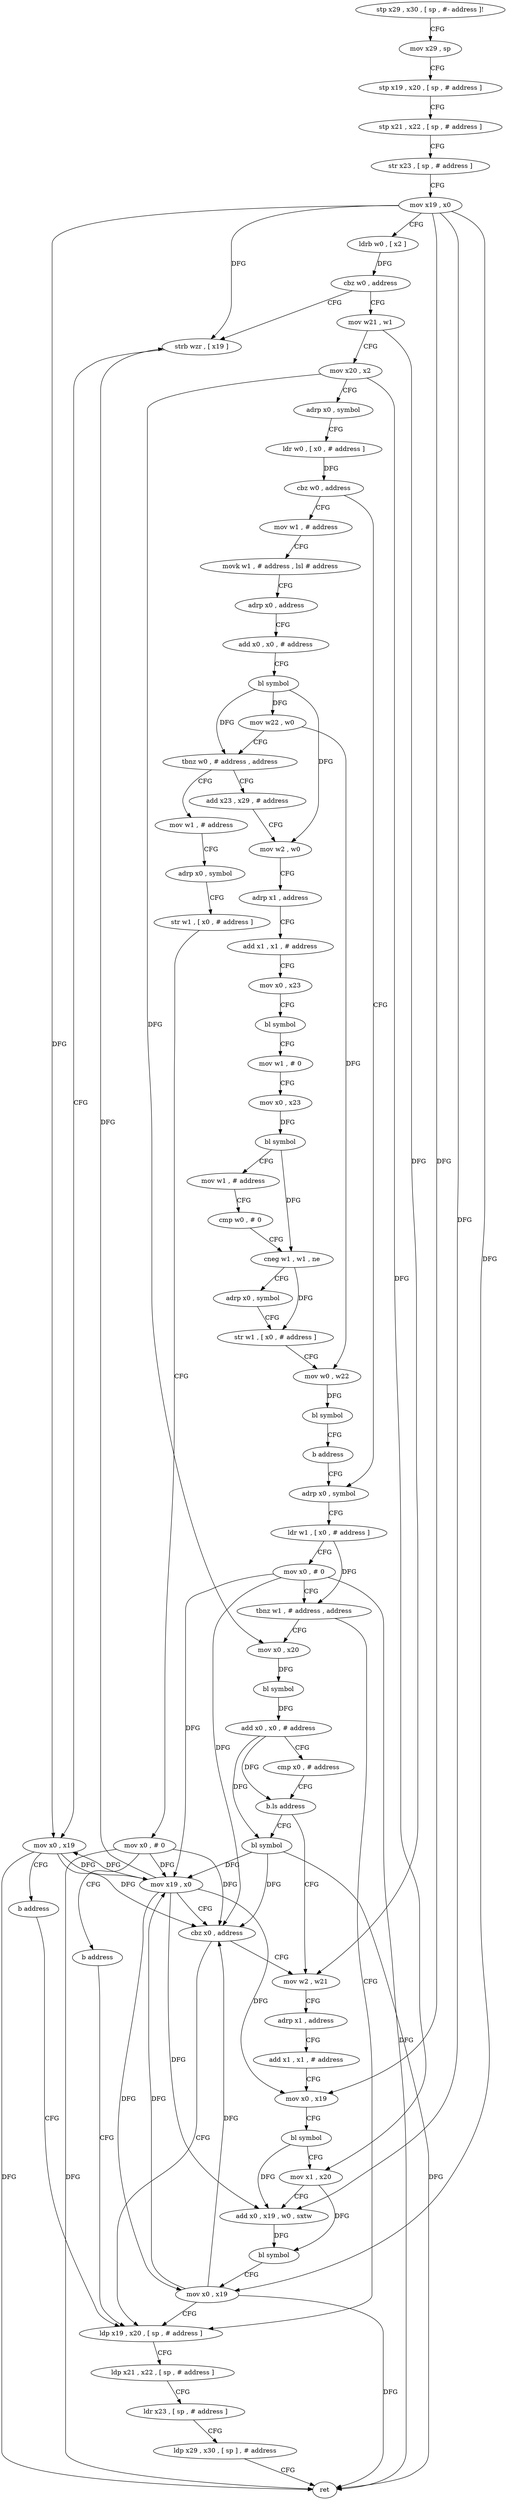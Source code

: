 digraph "func" {
"155248" [label = "stp x29 , x30 , [ sp , #- address ]!" ]
"155252" [label = "mov x29 , sp" ]
"155256" [label = "stp x19 , x20 , [ sp , # address ]" ]
"155260" [label = "stp x21 , x22 , [ sp , # address ]" ]
"155264" [label = "str x23 , [ sp , # address ]" ]
"155268" [label = "mov x19 , x0" ]
"155272" [label = "ldrb w0 , [ x2 ]" ]
"155276" [label = "cbz w0 , address" ]
"155404" [label = "strb wzr , [ x19 ]" ]
"155280" [label = "mov w21 , w1" ]
"155408" [label = "mov x0 , x19" ]
"155412" [label = "b address" ]
"155384" [label = "ldp x19 , x20 , [ sp , # address ]" ]
"155284" [label = "mov x20 , x2" ]
"155288" [label = "adrp x0 , symbol" ]
"155292" [label = "ldr w0 , [ x0 , # address ]" ]
"155296" [label = "cbz w0 , address" ]
"155416" [label = "mov w1 , # address" ]
"155300" [label = "adrp x0 , symbol" ]
"155388" [label = "ldp x21 , x22 , [ sp , # address ]" ]
"155392" [label = "ldr x23 , [ sp , # address ]" ]
"155396" [label = "ldp x29 , x30 , [ sp ] , # address" ]
"155400" [label = "ret" ]
"155420" [label = "movk w1 , # address , lsl # address" ]
"155424" [label = "adrp x0 , address" ]
"155428" [label = "add x0 , x0 , # address" ]
"155432" [label = "bl symbol" ]
"155436" [label = "mov w22 , w0" ]
"155440" [label = "tbnz w0 , # address , address" ]
"155512" [label = "mov w1 , # address" ]
"155444" [label = "add x23 , x29 , # address" ]
"155304" [label = "ldr w1 , [ x0 , # address ]" ]
"155308" [label = "mov x0 , # 0" ]
"155312" [label = "tbnz w1 , # address , address" ]
"155316" [label = "mov x0 , x20" ]
"155516" [label = "adrp x0 , symbol" ]
"155520" [label = "str w1 , [ x0 , # address ]" ]
"155524" [label = "mov x0 , # 0" ]
"155528" [label = "b address" ]
"155448" [label = "mov w2 , w0" ]
"155452" [label = "adrp x1 , address" ]
"155456" [label = "add x1 , x1 , # address" ]
"155460" [label = "mov x0 , x23" ]
"155464" [label = "bl symbol" ]
"155468" [label = "mov w1 , # 0" ]
"155472" [label = "mov x0 , x23" ]
"155476" [label = "bl symbol" ]
"155480" [label = "mov w1 , # address" ]
"155484" [label = "cmp w0 , # 0" ]
"155488" [label = "cneg w1 , w1 , ne" ]
"155492" [label = "adrp x0 , symbol" ]
"155496" [label = "str w1 , [ x0 , # address ]" ]
"155500" [label = "mov w0 , w22" ]
"155504" [label = "bl symbol" ]
"155508" [label = "b address" ]
"155320" [label = "bl symbol" ]
"155324" [label = "add x0 , x0 , # address" ]
"155328" [label = "cmp x0 , # address" ]
"155332" [label = "b.ls address" ]
"155348" [label = "mov w2 , w21" ]
"155336" [label = "bl symbol" ]
"155352" [label = "adrp x1 , address" ]
"155356" [label = "add x1 , x1 , # address" ]
"155360" [label = "mov x0 , x19" ]
"155364" [label = "bl symbol" ]
"155368" [label = "mov x1 , x20" ]
"155372" [label = "add x0 , x19 , w0 , sxtw" ]
"155376" [label = "bl symbol" ]
"155380" [label = "mov x0 , x19" ]
"155340" [label = "mov x19 , x0" ]
"155344" [label = "cbz x0 , address" ]
"155248" -> "155252" [ label = "CFG" ]
"155252" -> "155256" [ label = "CFG" ]
"155256" -> "155260" [ label = "CFG" ]
"155260" -> "155264" [ label = "CFG" ]
"155264" -> "155268" [ label = "CFG" ]
"155268" -> "155272" [ label = "CFG" ]
"155268" -> "155404" [ label = "DFG" ]
"155268" -> "155408" [ label = "DFG" ]
"155268" -> "155360" [ label = "DFG" ]
"155268" -> "155372" [ label = "DFG" ]
"155268" -> "155380" [ label = "DFG" ]
"155272" -> "155276" [ label = "DFG" ]
"155276" -> "155404" [ label = "CFG" ]
"155276" -> "155280" [ label = "CFG" ]
"155404" -> "155408" [ label = "CFG" ]
"155280" -> "155284" [ label = "CFG" ]
"155280" -> "155348" [ label = "DFG" ]
"155408" -> "155412" [ label = "CFG" ]
"155408" -> "155400" [ label = "DFG" ]
"155408" -> "155340" [ label = "DFG" ]
"155408" -> "155344" [ label = "DFG" ]
"155412" -> "155384" [ label = "CFG" ]
"155384" -> "155388" [ label = "CFG" ]
"155284" -> "155288" [ label = "CFG" ]
"155284" -> "155316" [ label = "DFG" ]
"155284" -> "155368" [ label = "DFG" ]
"155288" -> "155292" [ label = "CFG" ]
"155292" -> "155296" [ label = "DFG" ]
"155296" -> "155416" [ label = "CFG" ]
"155296" -> "155300" [ label = "CFG" ]
"155416" -> "155420" [ label = "CFG" ]
"155300" -> "155304" [ label = "CFG" ]
"155388" -> "155392" [ label = "CFG" ]
"155392" -> "155396" [ label = "CFG" ]
"155396" -> "155400" [ label = "CFG" ]
"155420" -> "155424" [ label = "CFG" ]
"155424" -> "155428" [ label = "CFG" ]
"155428" -> "155432" [ label = "CFG" ]
"155432" -> "155436" [ label = "DFG" ]
"155432" -> "155440" [ label = "DFG" ]
"155432" -> "155448" [ label = "DFG" ]
"155436" -> "155440" [ label = "CFG" ]
"155436" -> "155500" [ label = "DFG" ]
"155440" -> "155512" [ label = "CFG" ]
"155440" -> "155444" [ label = "CFG" ]
"155512" -> "155516" [ label = "CFG" ]
"155444" -> "155448" [ label = "CFG" ]
"155304" -> "155308" [ label = "CFG" ]
"155304" -> "155312" [ label = "DFG" ]
"155308" -> "155312" [ label = "CFG" ]
"155308" -> "155400" [ label = "DFG" ]
"155308" -> "155340" [ label = "DFG" ]
"155308" -> "155344" [ label = "DFG" ]
"155312" -> "155384" [ label = "CFG" ]
"155312" -> "155316" [ label = "CFG" ]
"155316" -> "155320" [ label = "DFG" ]
"155516" -> "155520" [ label = "CFG" ]
"155520" -> "155524" [ label = "CFG" ]
"155524" -> "155528" [ label = "CFG" ]
"155524" -> "155400" [ label = "DFG" ]
"155524" -> "155340" [ label = "DFG" ]
"155524" -> "155344" [ label = "DFG" ]
"155528" -> "155384" [ label = "CFG" ]
"155448" -> "155452" [ label = "CFG" ]
"155452" -> "155456" [ label = "CFG" ]
"155456" -> "155460" [ label = "CFG" ]
"155460" -> "155464" [ label = "CFG" ]
"155464" -> "155468" [ label = "CFG" ]
"155468" -> "155472" [ label = "CFG" ]
"155472" -> "155476" [ label = "DFG" ]
"155476" -> "155480" [ label = "CFG" ]
"155476" -> "155488" [ label = "DFG" ]
"155480" -> "155484" [ label = "CFG" ]
"155484" -> "155488" [ label = "CFG" ]
"155488" -> "155492" [ label = "CFG" ]
"155488" -> "155496" [ label = "DFG" ]
"155492" -> "155496" [ label = "CFG" ]
"155496" -> "155500" [ label = "CFG" ]
"155500" -> "155504" [ label = "DFG" ]
"155504" -> "155508" [ label = "CFG" ]
"155508" -> "155300" [ label = "CFG" ]
"155320" -> "155324" [ label = "DFG" ]
"155324" -> "155328" [ label = "CFG" ]
"155324" -> "155332" [ label = "DFG" ]
"155324" -> "155336" [ label = "DFG" ]
"155328" -> "155332" [ label = "CFG" ]
"155332" -> "155348" [ label = "CFG" ]
"155332" -> "155336" [ label = "CFG" ]
"155348" -> "155352" [ label = "CFG" ]
"155336" -> "155340" [ label = "DFG" ]
"155336" -> "155400" [ label = "DFG" ]
"155336" -> "155344" [ label = "DFG" ]
"155352" -> "155356" [ label = "CFG" ]
"155356" -> "155360" [ label = "CFG" ]
"155360" -> "155364" [ label = "CFG" ]
"155364" -> "155368" [ label = "CFG" ]
"155364" -> "155372" [ label = "DFG" ]
"155368" -> "155372" [ label = "CFG" ]
"155368" -> "155376" [ label = "DFG" ]
"155372" -> "155376" [ label = "DFG" ]
"155376" -> "155380" [ label = "CFG" ]
"155380" -> "155384" [ label = "CFG" ]
"155380" -> "155400" [ label = "DFG" ]
"155380" -> "155340" [ label = "DFG" ]
"155380" -> "155344" [ label = "DFG" ]
"155340" -> "155344" [ label = "CFG" ]
"155340" -> "155404" [ label = "DFG" ]
"155340" -> "155408" [ label = "DFG" ]
"155340" -> "155360" [ label = "DFG" ]
"155340" -> "155380" [ label = "DFG" ]
"155340" -> "155372" [ label = "DFG" ]
"155344" -> "155384" [ label = "CFG" ]
"155344" -> "155348" [ label = "CFG" ]
}

